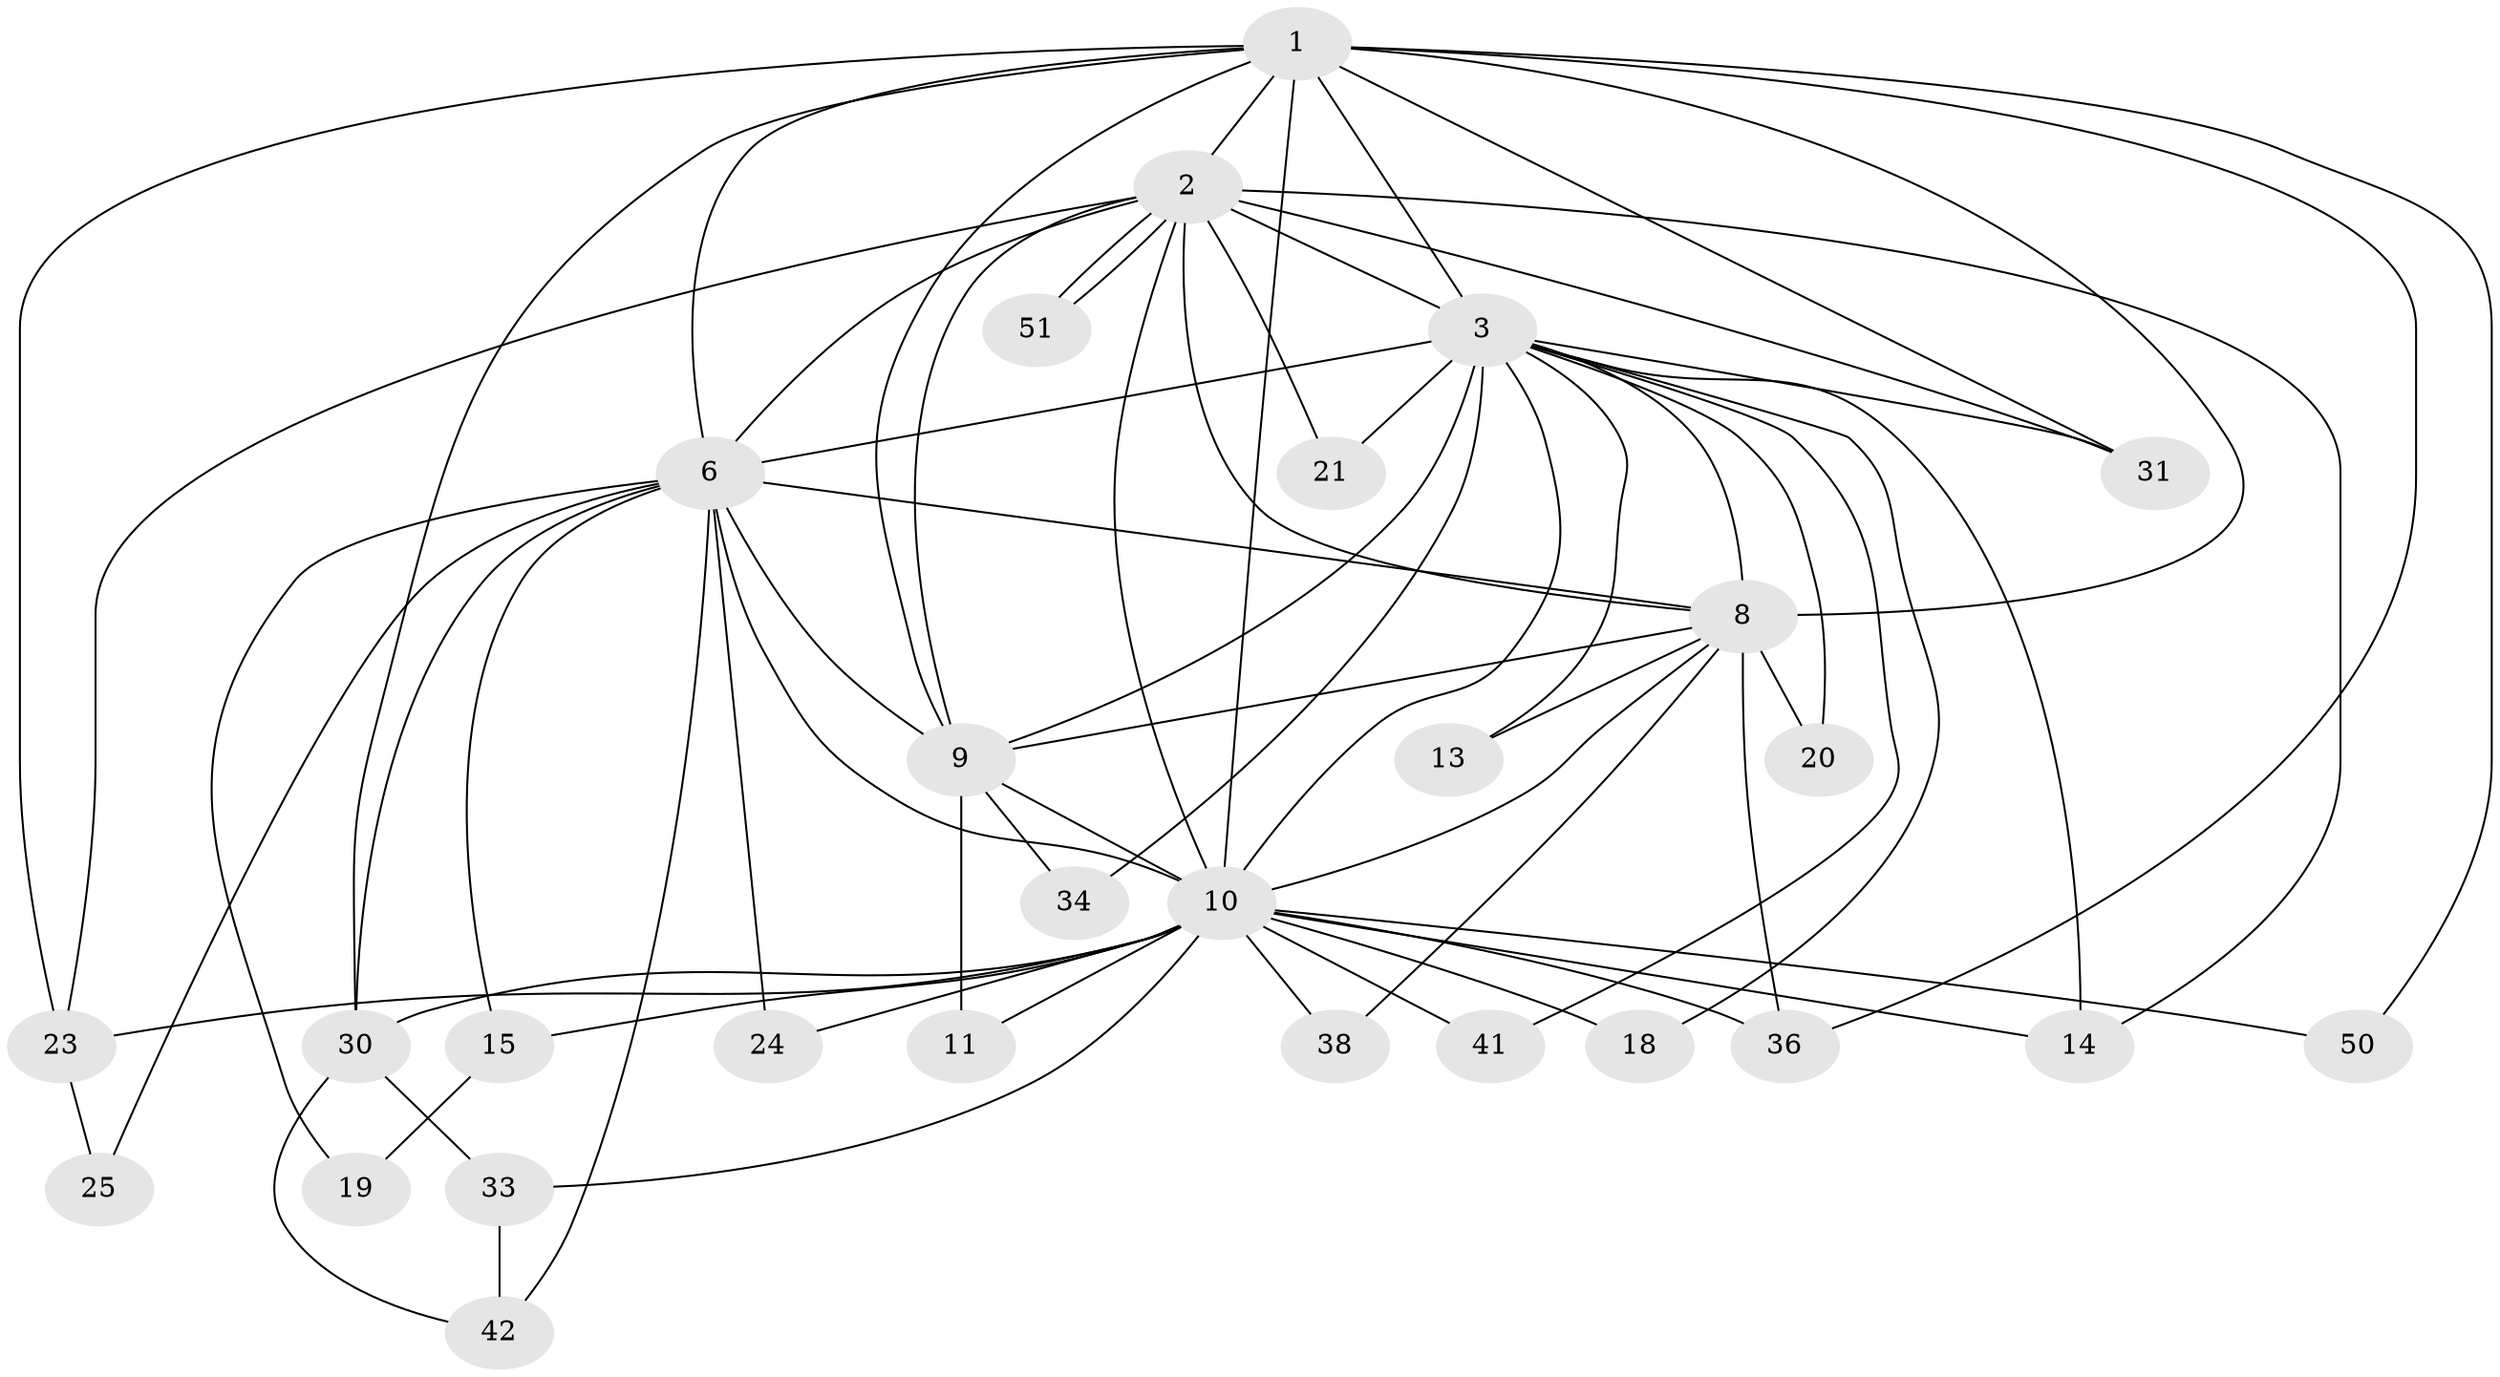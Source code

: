 // original degree distribution, {19: 0.03508771929824561, 14: 0.017543859649122806, 12: 0.05263157894736842, 18: 0.03508771929824561, 17: 0.017543859649122806, 23: 0.017543859649122806, 3: 0.14035087719298245, 4: 0.05263157894736842, 2: 0.5964912280701754, 5: 0.03508771929824561}
// Generated by graph-tools (version 1.1) at 2025/13/03/09/25 04:13:53]
// undirected, 28 vertices, 69 edges
graph export_dot {
graph [start="1"]
  node [color=gray90,style=filled];
  1 [super="+35"];
  2 [super="+17+54+7+37+29+53"];
  3 [super="+4"];
  6;
  8 [super="+22+12+43"];
  9 [super="+45+28+26+39"];
  10 [super="+27+16"];
  11;
  13 [super="+40"];
  14;
  15;
  18;
  19;
  20;
  21;
  23;
  24;
  25;
  30 [super="+44"];
  31 [super="+46"];
  33;
  34;
  36 [super="+55"];
  38;
  41;
  42 [super="+56"];
  50;
  51;
  1 -- 2 [weight=3];
  1 -- 3 [weight=3];
  1 -- 6 [weight=2];
  1 -- 8 [weight=3];
  1 -- 9 [weight=2];
  1 -- 10;
  1 -- 23;
  1 -- 30;
  1 -- 31;
  1 -- 50;
  1 -- 36;
  2 -- 3 [weight=6];
  2 -- 6 [weight=2];
  2 -- 8 [weight=4];
  2 -- 9 [weight=4];
  2 -- 10 [weight=3];
  2 -- 21;
  2 -- 51;
  2 -- 51;
  2 -- 23 [weight=2];
  2 -- 14;
  2 -- 31;
  3 -- 6 [weight=5];
  3 -- 8 [weight=3];
  3 -- 9 [weight=3];
  3 -- 10 [weight=3];
  3 -- 13 [weight=2];
  3 -- 20;
  3 -- 31;
  3 -- 41;
  3 -- 34;
  3 -- 14;
  3 -- 18;
  3 -- 21;
  6 -- 8;
  6 -- 9;
  6 -- 10;
  6 -- 15;
  6 -- 19;
  6 -- 24;
  6 -- 25;
  6 -- 30;
  6 -- 42;
  8 -- 9 [weight=2];
  8 -- 10 [weight=3];
  8 -- 13;
  8 -- 20;
  8 -- 36;
  8 -- 38;
  9 -- 10 [weight=2];
  9 -- 11 [weight=2];
  9 -- 34;
  10 -- 11;
  10 -- 14;
  10 -- 15;
  10 -- 18;
  10 -- 24;
  10 -- 33;
  10 -- 36;
  10 -- 41;
  10 -- 50;
  10 -- 23;
  10 -- 30;
  10 -- 38;
  15 -- 19;
  23 -- 25;
  30 -- 33;
  30 -- 42;
  33 -- 42;
}
